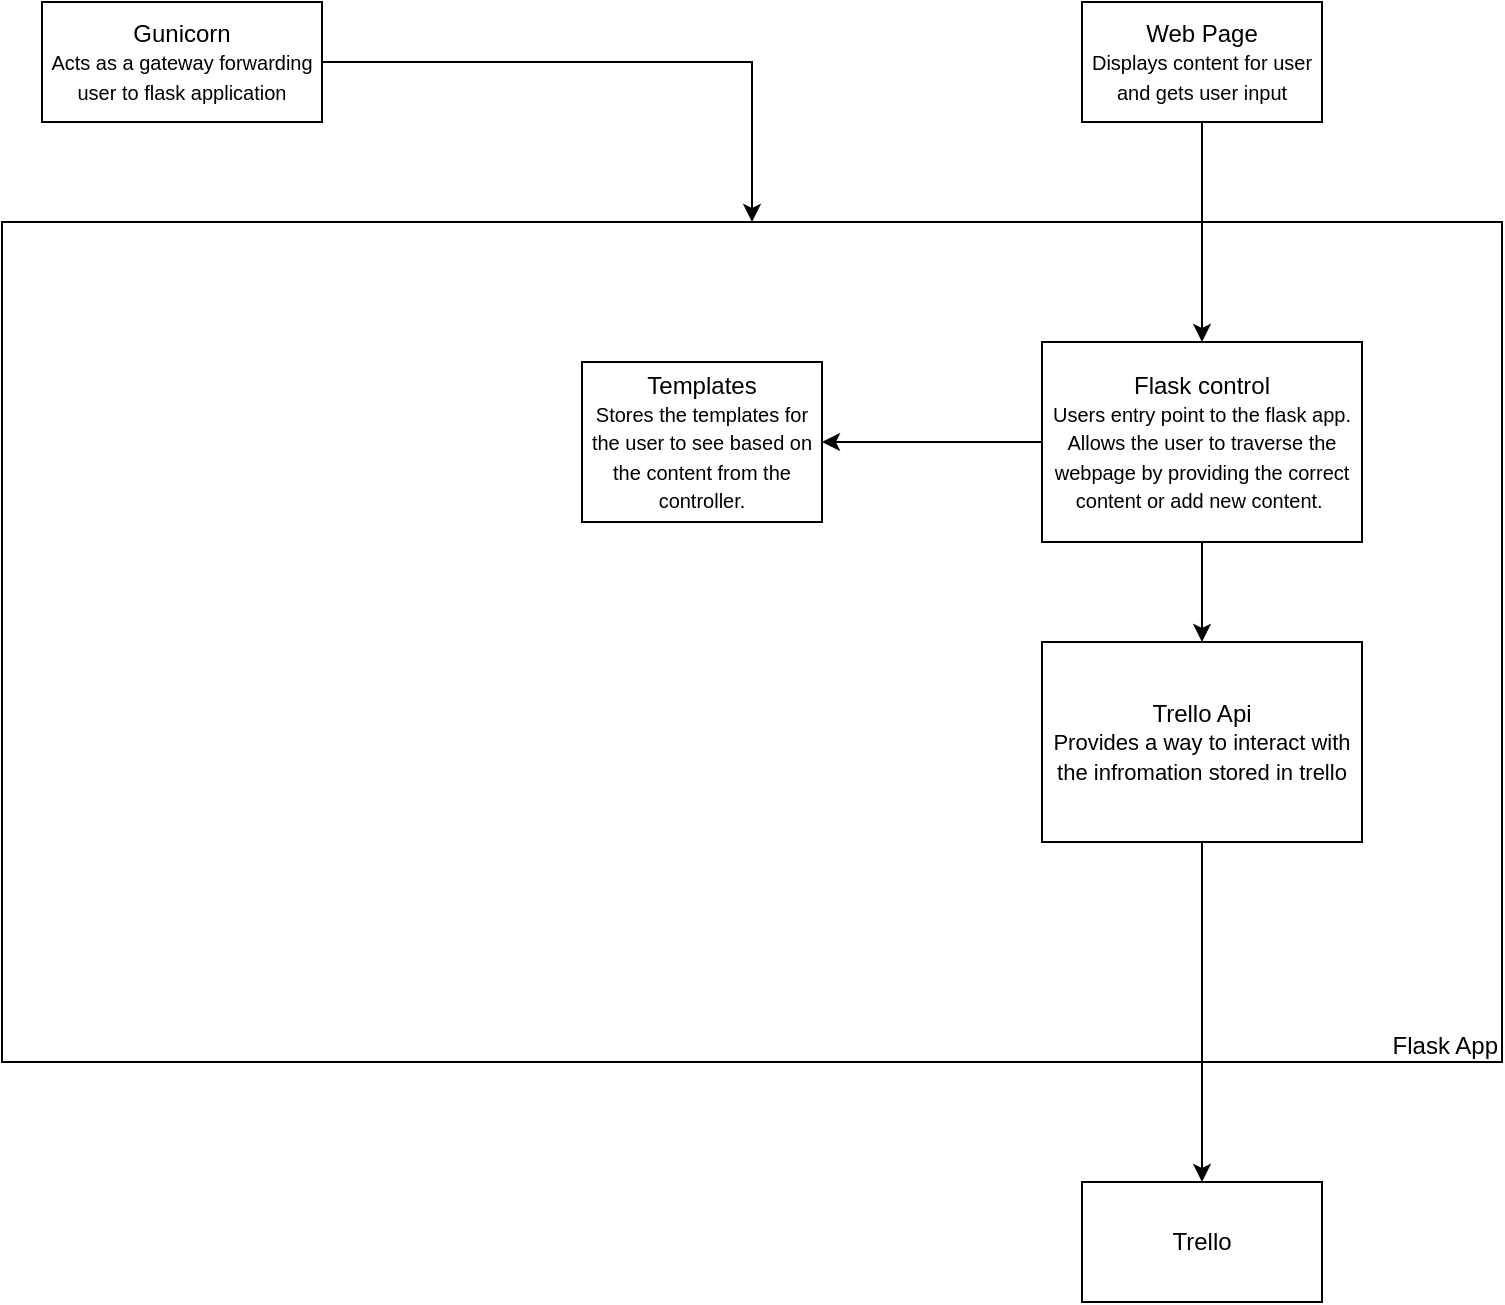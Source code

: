 <mxfile version="13.10.0" type="embed">
    <diagram id="c7U2CndOS7hLNHUmnm00" name="Page-1">
        <mxGraphModel dx="593" dy="619" grid="1" gridSize="10" guides="1" tooltips="1" connect="1" arrows="1" fold="1" page="1" pageScale="1" pageWidth="850" pageHeight="1100" math="0" shadow="0">
            <root>
                <mxCell id="0"/>
                <mxCell id="1" parent="0"/>
                <mxCell id="7" style="edgeStyle=orthogonalEdgeStyle;rounded=0;orthogonalLoop=1;jettySize=auto;html=1;" edge="1" parent="1" source="2" target="4">
                    <mxGeometry relative="1" as="geometry">
                        <Array as="points">
                            <mxPoint x="435" y="90"/>
                        </Array>
                    </mxGeometry>
                </mxCell>
                <mxCell id="2" value="Gunicorn&lt;br style=&quot;font-size: 11px&quot;&gt;&lt;font size=&quot;1&quot;&gt;Acts as a gateway forwarding user to flask application&lt;/font&gt;" style="rounded=0;whiteSpace=wrap;html=1;" parent="1" vertex="1">
                    <mxGeometry x="80" y="60" width="140" height="60" as="geometry"/>
                </mxCell>
                <mxCell id="3" value="Web Page&lt;br style=&quot;font-size: 11px&quot;&gt;&lt;font size=&quot;1&quot;&gt;Displays content for user and gets user input&lt;/font&gt;" style="rounded=0;whiteSpace=wrap;html=1;" parent="1" vertex="1">
                    <mxGeometry x="600" y="60" width="120" height="60" as="geometry"/>
                </mxCell>
                <mxCell id="4" value="&lt;br&gt;&lt;br&gt;&lt;br&gt;&lt;br&gt;&lt;br&gt;&lt;br&gt;&lt;br&gt;&lt;br&gt;&lt;br&gt;&lt;br&gt;&lt;br&gt;&lt;br&gt;&lt;br&gt;&lt;br&gt;&lt;br&gt;&lt;br&gt;&lt;br&gt;&lt;br&gt;&lt;br&gt;&lt;br&gt;&lt;br&gt;&lt;br&gt;&lt;br&gt;&lt;br&gt;&lt;br&gt;&lt;br&gt;&lt;br&gt;&lt;br&gt;Flask App" style="rounded=0;whiteSpace=wrap;html=1;align=right;" parent="1" vertex="1">
                    <mxGeometry x="60" y="170" width="750" height="420" as="geometry"/>
                </mxCell>
                <mxCell id="12" style="edgeStyle=orthogonalEdgeStyle;rounded=0;orthogonalLoop=1;jettySize=auto;html=1;entryX=0.5;entryY=0;entryDx=0;entryDy=0;" edge="1" parent="1" source="5" target="11">
                    <mxGeometry relative="1" as="geometry"/>
                </mxCell>
                <mxCell id="16" style="edgeStyle=orthogonalEdgeStyle;rounded=0;orthogonalLoop=1;jettySize=auto;html=1;exitX=0;exitY=0.5;exitDx=0;exitDy=0;entryX=1;entryY=0.5;entryDx=0;entryDy=0;" edge="1" parent="1" source="5" target="10">
                    <mxGeometry relative="1" as="geometry"/>
                </mxCell>
                <mxCell id="5" value="Flask control&lt;br style=&quot;font-size: 11px&quot;&gt;&lt;font size=&quot;1&quot;&gt;Users entry point to the flask app. Allows the user to traverse the webpage by providing the correct content or add new content.&amp;nbsp;&lt;/font&gt;" style="rounded=0;whiteSpace=wrap;html=1;" vertex="1" parent="1">
                    <mxGeometry x="580" y="230" width="160" height="100" as="geometry"/>
                </mxCell>
                <mxCell id="9" value="" style="edgeStyle=orthogonalEdgeStyle;rounded=0;orthogonalLoop=1;jettySize=auto;html=1;" edge="1" parent="1" source="3" target="5">
                    <mxGeometry relative="1" as="geometry"/>
                </mxCell>
                <mxCell id="10" value="Templates&lt;br style=&quot;font-size: 11px&quot;&gt;&lt;font size=&quot;1&quot;&gt;Stores the templates for the user to see based on the content from the controller.&lt;/font&gt;" style="rounded=0;whiteSpace=wrap;html=1;" vertex="1" parent="1">
                    <mxGeometry x="350" y="240" width="120" height="80" as="geometry"/>
                </mxCell>
                <mxCell id="14" style="edgeStyle=orthogonalEdgeStyle;rounded=0;orthogonalLoop=1;jettySize=auto;html=1;entryX=0.5;entryY=0;entryDx=0;entryDy=0;" edge="1" parent="1" source="11" target="13">
                    <mxGeometry relative="1" as="geometry"/>
                </mxCell>
                <mxCell id="11" value="Trello Api&lt;br style=&quot;font-size: 11px&quot;&gt;&lt;font style=&quot;font-size: 11px&quot;&gt;Provides a way to interact with the infromation stored in trello&lt;br&gt;&lt;/font&gt;" style="rounded=0;whiteSpace=wrap;html=1;" vertex="1" parent="1">
                    <mxGeometry x="580" y="380" width="160" height="100" as="geometry"/>
                </mxCell>
                <mxCell id="13" value="Trello" style="rounded=0;whiteSpace=wrap;html=1;" vertex="1" parent="1">
                    <mxGeometry x="600" y="650" width="120" height="60" as="geometry"/>
                </mxCell>
            </root>
        </mxGraphModel>
    </diagram>
</mxfile>